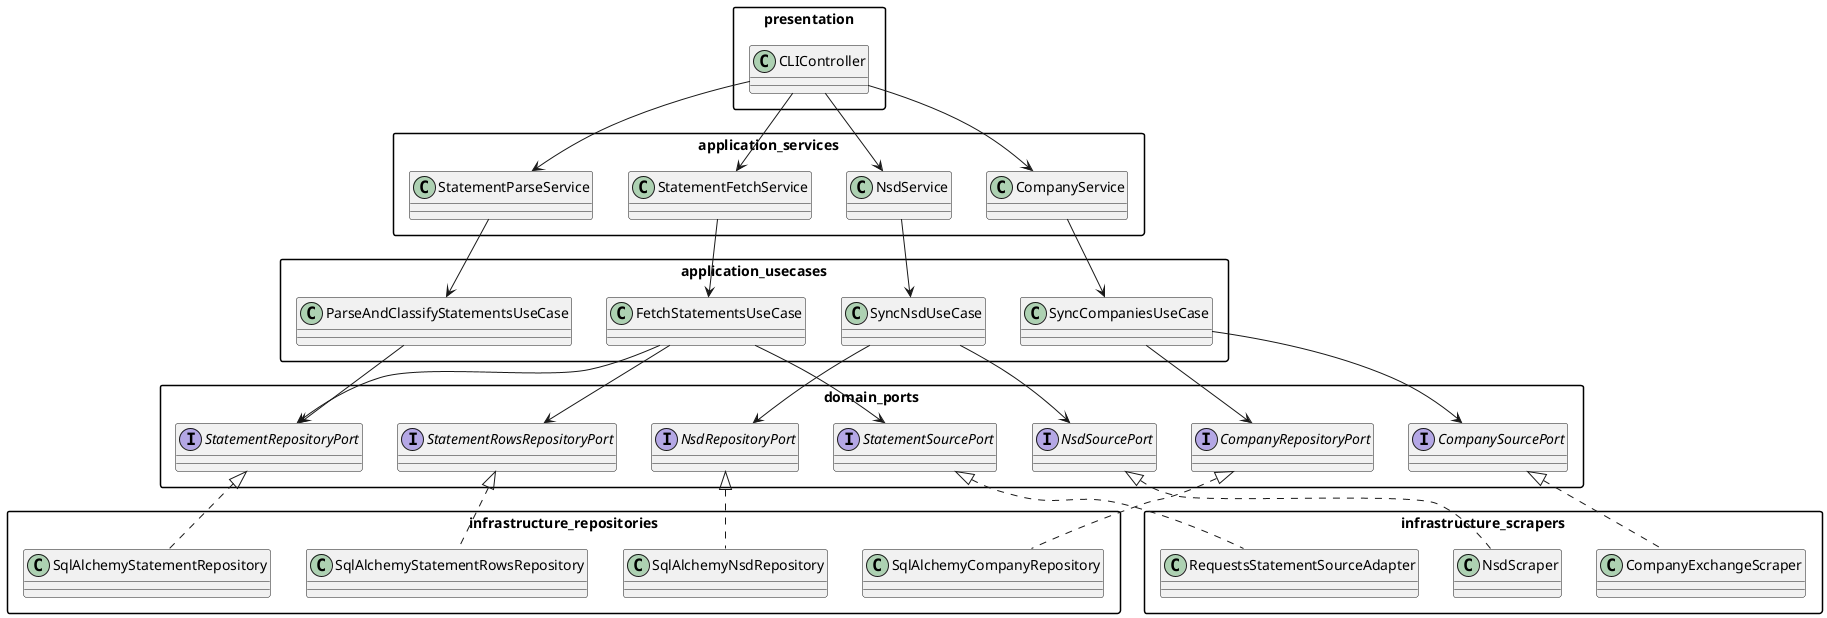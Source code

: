 @startuml
skinparam packageStyle rectangle

package presentation {
    class CLIController
}

package application_services {
    class CompanyService
    class NsdService
    class StatementFetchService
    class StatementParseService
}

package application_usecases {
    class SyncCompaniesUseCase
    class SyncNsdUseCase
    class FetchStatementsUseCase
    class ParseAndClassifyStatementsUseCase
}

package domain_ports {
    interface CompanyRepositoryPort
    interface CompanySourcePort
    interface NsdRepositoryPort
    interface NsdSourcePort
    interface StatementRepositoryPort
    interface StatementSourcePort
    interface StatementRowsRepositoryPort
}

package infrastructure_repositories {
    class SqlAlchemyCompanyRepository
    class SqlAlchemyNsdRepository
    class SqlAlchemyStatementRepository
    class SqlAlchemyStatementRowsRepository
}

package infrastructure_scrapers {
    class CompanyExchangeScraper
    class NsdScraper
    class RequestsStatementSourceAdapter
}

CLIController --> CompanyService
CLIController --> NsdService
CLIController --> StatementFetchService
CLIController --> StatementParseService

CompanyService --> SyncCompaniesUseCase
NsdService --> SyncNsdUseCase
StatementFetchService --> FetchStatementsUseCase
StatementParseService --> ParseAndClassifyStatementsUseCase

SyncCompaniesUseCase --> CompanySourcePort
SyncCompaniesUseCase --> CompanyRepositoryPort
SyncNsdUseCase --> NsdSourcePort
SyncNsdUseCase --> NsdRepositoryPort
FetchStatementsUseCase --> StatementSourcePort
FetchStatementsUseCase --> StatementRowsRepositoryPort
FetchStatementsUseCase --> StatementRepositoryPort
ParseAndClassifyStatementsUseCase --> StatementRepositoryPort

CompanySourcePort <|.. CompanyExchangeScraper
CompanyRepositoryPort <|.. SqlAlchemyCompanyRepository
NsdSourcePort <|.. NsdScraper
NsdRepositoryPort <|.. SqlAlchemyNsdRepository
StatementSourcePort <|.. RequestsStatementSourceAdapter
StatementRepositoryPort <|.. SqlAlchemyStatementRepository
StatementRowsRepositoryPort <|.. SqlAlchemyStatementRowsRepository
@enduml